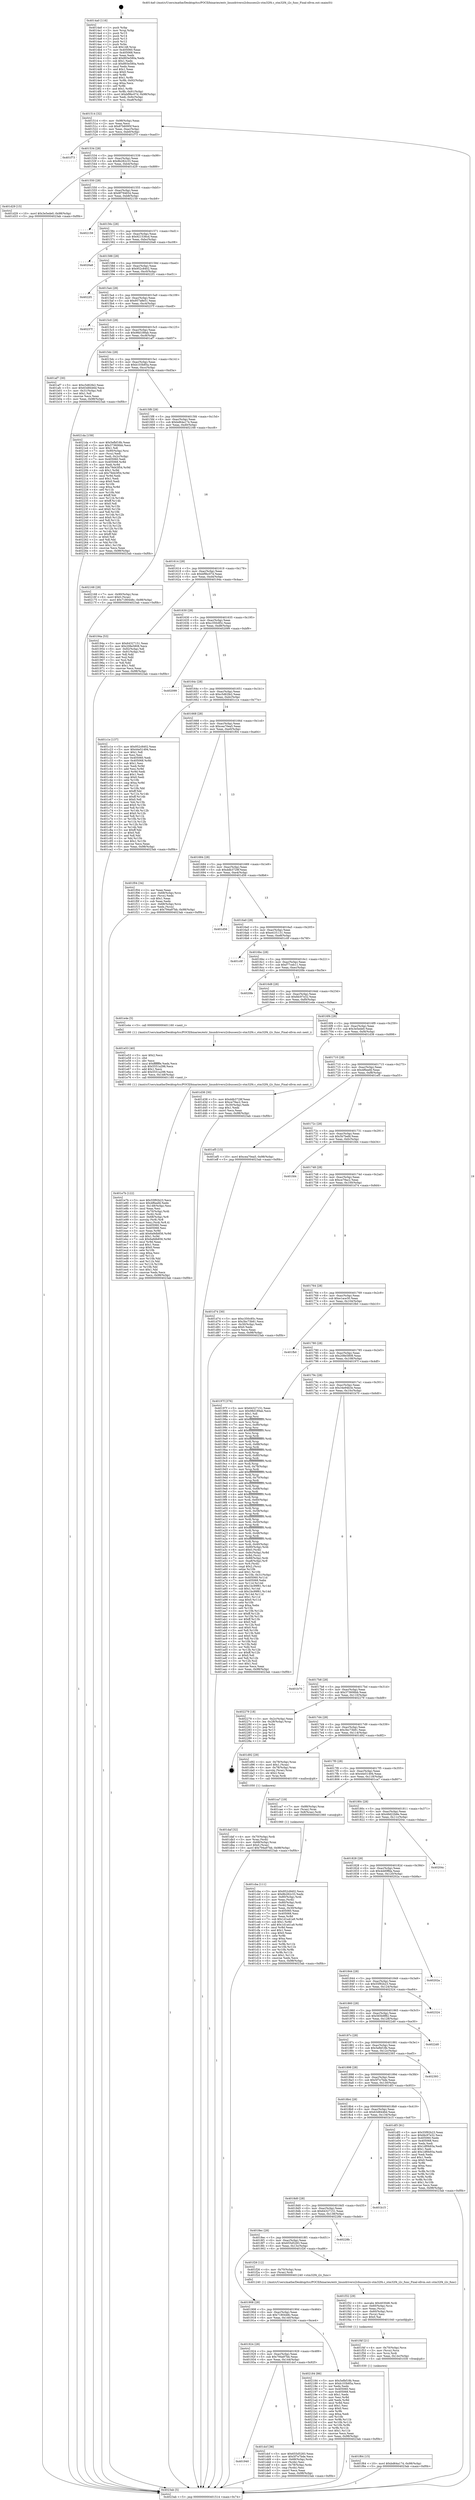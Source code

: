 digraph "0x4014a0" {
  label = "0x4014a0 (/mnt/c/Users/mathe/Desktop/tcc/POCII/binaries/extr_linuxdriversi2cbussesi2c-stm32f4.c_stm32f4_i2c_func_Final-ollvm.out::main(0))"
  labelloc = "t"
  node[shape=record]

  Entry [label="",width=0.3,height=0.3,shape=circle,fillcolor=black,style=filled]
  "0x401514" [label="{
     0x401514 [32]\l
     | [instrs]\l
     &nbsp;&nbsp;0x401514 \<+6\>: mov -0x98(%rbp),%eax\l
     &nbsp;&nbsp;0x40151a \<+2\>: mov %eax,%ecx\l
     &nbsp;&nbsp;0x40151c \<+6\>: sub $0x87b6095f,%ecx\l
     &nbsp;&nbsp;0x401522 \<+6\>: mov %eax,-0xac(%rbp)\l
     &nbsp;&nbsp;0x401528 \<+6\>: mov %ecx,-0xb0(%rbp)\l
     &nbsp;&nbsp;0x40152e \<+6\>: je 0000000000401f73 \<main+0xad3\>\l
  }"]
  "0x401f73" [label="{
     0x401f73\l
  }", style=dashed]
  "0x401534" [label="{
     0x401534 [28]\l
     | [instrs]\l
     &nbsp;&nbsp;0x401534 \<+5\>: jmp 0000000000401539 \<main+0x99\>\l
     &nbsp;&nbsp;0x401539 \<+6\>: mov -0xac(%rbp),%eax\l
     &nbsp;&nbsp;0x40153f \<+5\>: sub $0x8b282c33,%eax\l
     &nbsp;&nbsp;0x401544 \<+6\>: mov %eax,-0xb4(%rbp)\l
     &nbsp;&nbsp;0x40154a \<+6\>: je 0000000000401d29 \<main+0x889\>\l
  }"]
  Exit [label="",width=0.3,height=0.3,shape=circle,fillcolor=black,style=filled,peripheries=2]
  "0x401d29" [label="{
     0x401d29 [15]\l
     | [instrs]\l
     &nbsp;&nbsp;0x401d29 \<+10\>: movl $0x3e5ede0,-0x98(%rbp)\l
     &nbsp;&nbsp;0x401d33 \<+5\>: jmp 00000000004023ab \<main+0xf0b\>\l
  }"]
  "0x401550" [label="{
     0x401550 [28]\l
     | [instrs]\l
     &nbsp;&nbsp;0x401550 \<+5\>: jmp 0000000000401555 \<main+0xb5\>\l
     &nbsp;&nbsp;0x401555 \<+6\>: mov -0xac(%rbp),%eax\l
     &nbsp;&nbsp;0x40155b \<+5\>: sub $0x8f794654,%eax\l
     &nbsp;&nbsp;0x401560 \<+6\>: mov %eax,-0xb8(%rbp)\l
     &nbsp;&nbsp;0x401566 \<+6\>: je 0000000000402159 \<main+0xcb9\>\l
  }"]
  "0x401f64" [label="{
     0x401f64 [15]\l
     | [instrs]\l
     &nbsp;&nbsp;0x401f64 \<+10\>: movl $0xbd64a174,-0x98(%rbp)\l
     &nbsp;&nbsp;0x401f6e \<+5\>: jmp 00000000004023ab \<main+0xf0b\>\l
  }"]
  "0x402159" [label="{
     0x402159\l
  }", style=dashed]
  "0x40156c" [label="{
     0x40156c [28]\l
     | [instrs]\l
     &nbsp;&nbsp;0x40156c \<+5\>: jmp 0000000000401571 \<main+0xd1\>\l
     &nbsp;&nbsp;0x401571 \<+6\>: mov -0xac(%rbp),%eax\l
     &nbsp;&nbsp;0x401577 \<+5\>: sub $0x921536cd,%eax\l
     &nbsp;&nbsp;0x40157c \<+6\>: mov %eax,-0xbc(%rbp)\l
     &nbsp;&nbsp;0x401582 \<+6\>: je 00000000004020a8 \<main+0xc08\>\l
  }"]
  "0x401f4f" [label="{
     0x401f4f [21]\l
     | [instrs]\l
     &nbsp;&nbsp;0x401f4f \<+4\>: mov -0x70(%rbp),%rcx\l
     &nbsp;&nbsp;0x401f53 \<+3\>: mov (%rcx),%rcx\l
     &nbsp;&nbsp;0x401f56 \<+3\>: mov %rcx,%rdi\l
     &nbsp;&nbsp;0x401f59 \<+6\>: mov %eax,-0x14c(%rbp)\l
     &nbsp;&nbsp;0x401f5f \<+5\>: call 0000000000401030 \<free@plt\>\l
     | [calls]\l
     &nbsp;&nbsp;0x401030 \{1\} (unknown)\l
  }"]
  "0x4020a8" [label="{
     0x4020a8\l
  }", style=dashed]
  "0x401588" [label="{
     0x401588 [28]\l
     | [instrs]\l
     &nbsp;&nbsp;0x401588 \<+5\>: jmp 000000000040158d \<main+0xed\>\l
     &nbsp;&nbsp;0x40158d \<+6\>: mov -0xac(%rbp),%eax\l
     &nbsp;&nbsp;0x401593 \<+5\>: sub $0x952c8402,%eax\l
     &nbsp;&nbsp;0x401598 \<+6\>: mov %eax,-0xc0(%rbp)\l
     &nbsp;&nbsp;0x40159e \<+6\>: je 00000000004022f1 \<main+0xe51\>\l
  }"]
  "0x401f32" [label="{
     0x401f32 [29]\l
     | [instrs]\l
     &nbsp;&nbsp;0x401f32 \<+10\>: movabs $0x4030d6,%rdi\l
     &nbsp;&nbsp;0x401f3c \<+4\>: mov -0x60(%rbp),%rcx\l
     &nbsp;&nbsp;0x401f40 \<+2\>: mov %eax,(%rcx)\l
     &nbsp;&nbsp;0x401f42 \<+4\>: mov -0x60(%rbp),%rcx\l
     &nbsp;&nbsp;0x401f46 \<+2\>: mov (%rcx),%esi\l
     &nbsp;&nbsp;0x401f48 \<+2\>: mov $0x0,%al\l
     &nbsp;&nbsp;0x401f4a \<+5\>: call 0000000000401040 \<printf@plt\>\l
     | [calls]\l
     &nbsp;&nbsp;0x401040 \{1\} (unknown)\l
  }"]
  "0x4022f1" [label="{
     0x4022f1\l
  }", style=dashed]
  "0x4015a4" [label="{
     0x4015a4 [28]\l
     | [instrs]\l
     &nbsp;&nbsp;0x4015a4 \<+5\>: jmp 00000000004015a9 \<main+0x109\>\l
     &nbsp;&nbsp;0x4015a9 \<+6\>: mov -0xac(%rbp),%eax\l
     &nbsp;&nbsp;0x4015af \<+5\>: sub $0x957a8e51,%eax\l
     &nbsp;&nbsp;0x4015b4 \<+6\>: mov %eax,-0xc4(%rbp)\l
     &nbsp;&nbsp;0x4015ba \<+6\>: je 000000000040237f \<main+0xedf\>\l
  }"]
  "0x401e7b" [label="{
     0x401e7b [122]\l
     | [instrs]\l
     &nbsp;&nbsp;0x401e7b \<+5\>: mov $0x55f92b23,%ecx\l
     &nbsp;&nbsp;0x401e80 \<+5\>: mov $0x4f6eefd,%edx\l
     &nbsp;&nbsp;0x401e85 \<+6\>: mov -0x148(%rbp),%esi\l
     &nbsp;&nbsp;0x401e8b \<+3\>: imul %eax,%esi\l
     &nbsp;&nbsp;0x401e8e \<+4\>: mov -0x70(%rbp),%rdi\l
     &nbsp;&nbsp;0x401e92 \<+3\>: mov (%rdi),%rdi\l
     &nbsp;&nbsp;0x401e95 \<+4\>: mov -0x68(%rbp),%r8\l
     &nbsp;&nbsp;0x401e99 \<+3\>: movslq (%r8),%r8\l
     &nbsp;&nbsp;0x401e9c \<+4\>: mov %esi,(%rdi,%r8,4)\l
     &nbsp;&nbsp;0x401ea0 \<+7\>: mov 0x405060,%eax\l
     &nbsp;&nbsp;0x401ea7 \<+7\>: mov 0x405068,%esi\l
     &nbsp;&nbsp;0x401eae \<+3\>: mov %eax,%r9d\l
     &nbsp;&nbsp;0x401eb1 \<+7\>: add $0x6a9db856,%r9d\l
     &nbsp;&nbsp;0x401eb8 \<+4\>: sub $0x1,%r9d\l
     &nbsp;&nbsp;0x401ebc \<+7\>: sub $0x6a9db856,%r9d\l
     &nbsp;&nbsp;0x401ec3 \<+4\>: imul %r9d,%eax\l
     &nbsp;&nbsp;0x401ec7 \<+3\>: and $0x1,%eax\l
     &nbsp;&nbsp;0x401eca \<+3\>: cmp $0x0,%eax\l
     &nbsp;&nbsp;0x401ecd \<+4\>: sete %r10b\l
     &nbsp;&nbsp;0x401ed1 \<+3\>: cmp $0xa,%esi\l
     &nbsp;&nbsp;0x401ed4 \<+4\>: setl %r11b\l
     &nbsp;&nbsp;0x401ed8 \<+3\>: mov %r10b,%bl\l
     &nbsp;&nbsp;0x401edb \<+3\>: and %r11b,%bl\l
     &nbsp;&nbsp;0x401ede \<+3\>: xor %r11b,%r10b\l
     &nbsp;&nbsp;0x401ee1 \<+3\>: or %r10b,%bl\l
     &nbsp;&nbsp;0x401ee4 \<+3\>: test $0x1,%bl\l
     &nbsp;&nbsp;0x401ee7 \<+3\>: cmovne %edx,%ecx\l
     &nbsp;&nbsp;0x401eea \<+6\>: mov %ecx,-0x98(%rbp)\l
     &nbsp;&nbsp;0x401ef0 \<+5\>: jmp 00000000004023ab \<main+0xf0b\>\l
  }"]
  "0x40237f" [label="{
     0x40237f\l
  }", style=dashed]
  "0x4015c0" [label="{
     0x4015c0 [28]\l
     | [instrs]\l
     &nbsp;&nbsp;0x4015c0 \<+5\>: jmp 00000000004015c5 \<main+0x125\>\l
     &nbsp;&nbsp;0x4015c5 \<+6\>: mov -0xac(%rbp),%eax\l
     &nbsp;&nbsp;0x4015cb \<+5\>: sub $0x98d189ab,%eax\l
     &nbsp;&nbsp;0x4015d0 \<+6\>: mov %eax,-0xc8(%rbp)\l
     &nbsp;&nbsp;0x4015d6 \<+6\>: je 0000000000401af7 \<main+0x657\>\l
  }"]
  "0x401e53" [label="{
     0x401e53 [40]\l
     | [instrs]\l
     &nbsp;&nbsp;0x401e53 \<+5\>: mov $0x2,%ecx\l
     &nbsp;&nbsp;0x401e58 \<+1\>: cltd\l
     &nbsp;&nbsp;0x401e59 \<+2\>: idiv %ecx\l
     &nbsp;&nbsp;0x401e5b \<+6\>: imul $0xfffffffe,%edx,%ecx\l
     &nbsp;&nbsp;0x401e61 \<+6\>: sub $0x5551a298,%ecx\l
     &nbsp;&nbsp;0x401e67 \<+3\>: add $0x1,%ecx\l
     &nbsp;&nbsp;0x401e6a \<+6\>: add $0x5551a298,%ecx\l
     &nbsp;&nbsp;0x401e70 \<+6\>: mov %ecx,-0x148(%rbp)\l
     &nbsp;&nbsp;0x401e76 \<+5\>: call 0000000000401160 \<next_i\>\l
     | [calls]\l
     &nbsp;&nbsp;0x401160 \{1\} (/mnt/c/Users/mathe/Desktop/tcc/POCII/binaries/extr_linuxdriversi2cbussesi2c-stm32f4.c_stm32f4_i2c_func_Final-ollvm.out::next_i)\l
  }"]
  "0x401af7" [label="{
     0x401af7 [30]\l
     | [instrs]\l
     &nbsp;&nbsp;0x401af7 \<+5\>: mov $0xc5d62fe2,%eax\l
     &nbsp;&nbsp;0x401afc \<+5\>: mov $0x63d8446d,%ecx\l
     &nbsp;&nbsp;0x401b01 \<+3\>: mov -0x31(%rbp),%dl\l
     &nbsp;&nbsp;0x401b04 \<+3\>: test $0x1,%dl\l
     &nbsp;&nbsp;0x401b07 \<+3\>: cmovne %ecx,%eax\l
     &nbsp;&nbsp;0x401b0a \<+6\>: mov %eax,-0x98(%rbp)\l
     &nbsp;&nbsp;0x401b10 \<+5\>: jmp 00000000004023ab \<main+0xf0b\>\l
  }"]
  "0x4015dc" [label="{
     0x4015dc [28]\l
     | [instrs]\l
     &nbsp;&nbsp;0x4015dc \<+5\>: jmp 00000000004015e1 \<main+0x141\>\l
     &nbsp;&nbsp;0x4015e1 \<+6\>: mov -0xac(%rbp),%eax\l
     &nbsp;&nbsp;0x4015e7 \<+5\>: sub $0xb103b85a,%eax\l
     &nbsp;&nbsp;0x4015ec \<+6\>: mov %eax,-0xcc(%rbp)\l
     &nbsp;&nbsp;0x4015f2 \<+6\>: je 00000000004021da \<main+0xd3a\>\l
  }"]
  "0x401940" [label="{
     0x401940\l
  }", style=dashed]
  "0x4021da" [label="{
     0x4021da [159]\l
     | [instrs]\l
     &nbsp;&nbsp;0x4021da \<+5\>: mov $0x5efbf18b,%eax\l
     &nbsp;&nbsp;0x4021df \<+5\>: mov $0x373606bb,%ecx\l
     &nbsp;&nbsp;0x4021e4 \<+2\>: mov $0x1,%dl\l
     &nbsp;&nbsp;0x4021e6 \<+7\>: mov -0x90(%rbp),%rsi\l
     &nbsp;&nbsp;0x4021ed \<+2\>: mov (%rsi),%edi\l
     &nbsp;&nbsp;0x4021ef \<+3\>: mov %edi,-0x2c(%rbp)\l
     &nbsp;&nbsp;0x4021f2 \<+7\>: mov 0x405060,%edi\l
     &nbsp;&nbsp;0x4021f9 \<+8\>: mov 0x405068,%r8d\l
     &nbsp;&nbsp;0x402201 \<+3\>: mov %edi,%r9d\l
     &nbsp;&nbsp;0x402204 \<+7\>: add $0x79d43f54,%r9d\l
     &nbsp;&nbsp;0x40220b \<+4\>: sub $0x1,%r9d\l
     &nbsp;&nbsp;0x40220f \<+7\>: sub $0x79d43f54,%r9d\l
     &nbsp;&nbsp;0x402216 \<+4\>: imul %r9d,%edi\l
     &nbsp;&nbsp;0x40221a \<+3\>: and $0x1,%edi\l
     &nbsp;&nbsp;0x40221d \<+3\>: cmp $0x0,%edi\l
     &nbsp;&nbsp;0x402220 \<+4\>: sete %r10b\l
     &nbsp;&nbsp;0x402224 \<+4\>: cmp $0xa,%r8d\l
     &nbsp;&nbsp;0x402228 \<+4\>: setl %r11b\l
     &nbsp;&nbsp;0x40222c \<+3\>: mov %r10b,%bl\l
     &nbsp;&nbsp;0x40222f \<+3\>: xor $0xff,%bl\l
     &nbsp;&nbsp;0x402232 \<+3\>: mov %r11b,%r14b\l
     &nbsp;&nbsp;0x402235 \<+4\>: xor $0xff,%r14b\l
     &nbsp;&nbsp;0x402239 \<+3\>: xor $0x0,%dl\l
     &nbsp;&nbsp;0x40223c \<+3\>: mov %bl,%r15b\l
     &nbsp;&nbsp;0x40223f \<+4\>: and $0x0,%r15b\l
     &nbsp;&nbsp;0x402243 \<+3\>: and %dl,%r10b\l
     &nbsp;&nbsp;0x402246 \<+3\>: mov %r14b,%r12b\l
     &nbsp;&nbsp;0x402249 \<+4\>: and $0x0,%r12b\l
     &nbsp;&nbsp;0x40224d \<+3\>: and %dl,%r11b\l
     &nbsp;&nbsp;0x402250 \<+3\>: or %r10b,%r15b\l
     &nbsp;&nbsp;0x402253 \<+3\>: or %r11b,%r12b\l
     &nbsp;&nbsp;0x402256 \<+3\>: xor %r12b,%r15b\l
     &nbsp;&nbsp;0x402259 \<+3\>: or %r14b,%bl\l
     &nbsp;&nbsp;0x40225c \<+3\>: xor $0xff,%bl\l
     &nbsp;&nbsp;0x40225f \<+3\>: or $0x0,%dl\l
     &nbsp;&nbsp;0x402262 \<+2\>: and %dl,%bl\l
     &nbsp;&nbsp;0x402264 \<+3\>: or %bl,%r15b\l
     &nbsp;&nbsp;0x402267 \<+4\>: test $0x1,%r15b\l
     &nbsp;&nbsp;0x40226b \<+3\>: cmovne %ecx,%eax\l
     &nbsp;&nbsp;0x40226e \<+6\>: mov %eax,-0x98(%rbp)\l
     &nbsp;&nbsp;0x402274 \<+5\>: jmp 00000000004023ab \<main+0xf0b\>\l
  }"]
  "0x4015f8" [label="{
     0x4015f8 [28]\l
     | [instrs]\l
     &nbsp;&nbsp;0x4015f8 \<+5\>: jmp 00000000004015fd \<main+0x15d\>\l
     &nbsp;&nbsp;0x4015fd \<+6\>: mov -0xac(%rbp),%eax\l
     &nbsp;&nbsp;0x401603 \<+5\>: sub $0xbd64a174,%eax\l
     &nbsp;&nbsp;0x401608 \<+6\>: mov %eax,-0xd0(%rbp)\l
     &nbsp;&nbsp;0x40160e \<+6\>: je 0000000000402168 \<main+0xcc8\>\l
  }"]
  "0x401dcf" [label="{
     0x401dcf [36]\l
     | [instrs]\l
     &nbsp;&nbsp;0x401dcf \<+5\>: mov $0x655d5283,%eax\l
     &nbsp;&nbsp;0x401dd4 \<+5\>: mov $0x5f7e7bde,%ecx\l
     &nbsp;&nbsp;0x401dd9 \<+4\>: mov -0x68(%rbp),%rdx\l
     &nbsp;&nbsp;0x401ddd \<+2\>: mov (%rdx),%esi\l
     &nbsp;&nbsp;0x401ddf \<+4\>: mov -0x78(%rbp),%rdx\l
     &nbsp;&nbsp;0x401de3 \<+2\>: cmp (%rdx),%esi\l
     &nbsp;&nbsp;0x401de5 \<+3\>: cmovl %ecx,%eax\l
     &nbsp;&nbsp;0x401de8 \<+6\>: mov %eax,-0x98(%rbp)\l
     &nbsp;&nbsp;0x401dee \<+5\>: jmp 00000000004023ab \<main+0xf0b\>\l
  }"]
  "0x402168" [label="{
     0x402168 [28]\l
     | [instrs]\l
     &nbsp;&nbsp;0x402168 \<+7\>: mov -0x90(%rbp),%rax\l
     &nbsp;&nbsp;0x40216f \<+6\>: movl $0x0,(%rax)\l
     &nbsp;&nbsp;0x402175 \<+10\>: movl $0x7180448c,-0x98(%rbp)\l
     &nbsp;&nbsp;0x40217f \<+5\>: jmp 00000000004023ab \<main+0xf0b\>\l
  }"]
  "0x401614" [label="{
     0x401614 [28]\l
     | [instrs]\l
     &nbsp;&nbsp;0x401614 \<+5\>: jmp 0000000000401619 \<main+0x179\>\l
     &nbsp;&nbsp;0x401619 \<+6\>: mov -0xac(%rbp),%eax\l
     &nbsp;&nbsp;0x40161f \<+5\>: sub $0xbf9bc07d,%eax\l
     &nbsp;&nbsp;0x401624 \<+6\>: mov %eax,-0xd4(%rbp)\l
     &nbsp;&nbsp;0x40162a \<+6\>: je 000000000040194a \<main+0x4aa\>\l
  }"]
  "0x401924" [label="{
     0x401924 [28]\l
     | [instrs]\l
     &nbsp;&nbsp;0x401924 \<+5\>: jmp 0000000000401929 \<main+0x489\>\l
     &nbsp;&nbsp;0x401929 \<+6\>: mov -0xac(%rbp),%eax\l
     &nbsp;&nbsp;0x40192f \<+5\>: sub $0x794a97bb,%eax\l
     &nbsp;&nbsp;0x401934 \<+6\>: mov %eax,-0x144(%rbp)\l
     &nbsp;&nbsp;0x40193a \<+6\>: je 0000000000401dcf \<main+0x92f\>\l
  }"]
  "0x40194a" [label="{
     0x40194a [53]\l
     | [instrs]\l
     &nbsp;&nbsp;0x40194a \<+5\>: mov $0x64327151,%eax\l
     &nbsp;&nbsp;0x40194f \<+5\>: mov $0x208e5808,%ecx\l
     &nbsp;&nbsp;0x401954 \<+6\>: mov -0x92(%rbp),%dl\l
     &nbsp;&nbsp;0x40195a \<+7\>: mov -0x91(%rbp),%sil\l
     &nbsp;&nbsp;0x401961 \<+3\>: mov %dl,%dil\l
     &nbsp;&nbsp;0x401964 \<+3\>: and %sil,%dil\l
     &nbsp;&nbsp;0x401967 \<+3\>: xor %sil,%dl\l
     &nbsp;&nbsp;0x40196a \<+3\>: or %dl,%dil\l
     &nbsp;&nbsp;0x40196d \<+4\>: test $0x1,%dil\l
     &nbsp;&nbsp;0x401971 \<+3\>: cmovne %ecx,%eax\l
     &nbsp;&nbsp;0x401974 \<+6\>: mov %eax,-0x98(%rbp)\l
     &nbsp;&nbsp;0x40197a \<+5\>: jmp 00000000004023ab \<main+0xf0b\>\l
  }"]
  "0x401630" [label="{
     0x401630 [28]\l
     | [instrs]\l
     &nbsp;&nbsp;0x401630 \<+5\>: jmp 0000000000401635 \<main+0x195\>\l
     &nbsp;&nbsp;0x401635 \<+6\>: mov -0xac(%rbp),%eax\l
     &nbsp;&nbsp;0x40163b \<+5\>: sub $0xc350c85c,%eax\l
     &nbsp;&nbsp;0x401640 \<+6\>: mov %eax,-0xd8(%rbp)\l
     &nbsp;&nbsp;0x401646 \<+6\>: je 0000000000402099 \<main+0xbf9\>\l
  }"]
  "0x4023ab" [label="{
     0x4023ab [5]\l
     | [instrs]\l
     &nbsp;&nbsp;0x4023ab \<+5\>: jmp 0000000000401514 \<main+0x74\>\l
  }"]
  "0x4014a0" [label="{
     0x4014a0 [116]\l
     | [instrs]\l
     &nbsp;&nbsp;0x4014a0 \<+1\>: push %rbp\l
     &nbsp;&nbsp;0x4014a1 \<+3\>: mov %rsp,%rbp\l
     &nbsp;&nbsp;0x4014a4 \<+2\>: push %r15\l
     &nbsp;&nbsp;0x4014a6 \<+2\>: push %r14\l
     &nbsp;&nbsp;0x4014a8 \<+2\>: push %r13\l
     &nbsp;&nbsp;0x4014aa \<+2\>: push %r12\l
     &nbsp;&nbsp;0x4014ac \<+1\>: push %rbx\l
     &nbsp;&nbsp;0x4014ad \<+7\>: sub $0x148,%rsp\l
     &nbsp;&nbsp;0x4014b4 \<+7\>: mov 0x405060,%eax\l
     &nbsp;&nbsp;0x4014bb \<+7\>: mov 0x405068,%ecx\l
     &nbsp;&nbsp;0x4014c2 \<+2\>: mov %eax,%edx\l
     &nbsp;&nbsp;0x4014c4 \<+6\>: add $0x893e580a,%edx\l
     &nbsp;&nbsp;0x4014ca \<+3\>: sub $0x1,%edx\l
     &nbsp;&nbsp;0x4014cd \<+6\>: sub $0x893e580a,%edx\l
     &nbsp;&nbsp;0x4014d3 \<+3\>: imul %edx,%eax\l
     &nbsp;&nbsp;0x4014d6 \<+3\>: and $0x1,%eax\l
     &nbsp;&nbsp;0x4014d9 \<+3\>: cmp $0x0,%eax\l
     &nbsp;&nbsp;0x4014dc \<+4\>: sete %r8b\l
     &nbsp;&nbsp;0x4014e0 \<+4\>: and $0x1,%r8b\l
     &nbsp;&nbsp;0x4014e4 \<+7\>: mov %r8b,-0x92(%rbp)\l
     &nbsp;&nbsp;0x4014eb \<+3\>: cmp $0xa,%ecx\l
     &nbsp;&nbsp;0x4014ee \<+4\>: setl %r8b\l
     &nbsp;&nbsp;0x4014f2 \<+4\>: and $0x1,%r8b\l
     &nbsp;&nbsp;0x4014f6 \<+7\>: mov %r8b,-0x91(%rbp)\l
     &nbsp;&nbsp;0x4014fd \<+10\>: movl $0xbf9bc07d,-0x98(%rbp)\l
     &nbsp;&nbsp;0x401507 \<+6\>: mov %edi,-0x9c(%rbp)\l
     &nbsp;&nbsp;0x40150d \<+7\>: mov %rsi,-0xa8(%rbp)\l
  }"]
  "0x402184" [label="{
     0x402184 [86]\l
     | [instrs]\l
     &nbsp;&nbsp;0x402184 \<+5\>: mov $0x5efbf18b,%eax\l
     &nbsp;&nbsp;0x402189 \<+5\>: mov $0xb103b85a,%ecx\l
     &nbsp;&nbsp;0x40218e \<+2\>: xor %edx,%edx\l
     &nbsp;&nbsp;0x402190 \<+7\>: mov 0x405060,%esi\l
     &nbsp;&nbsp;0x402197 \<+7\>: mov 0x405068,%edi\l
     &nbsp;&nbsp;0x40219e \<+3\>: sub $0x1,%edx\l
     &nbsp;&nbsp;0x4021a1 \<+3\>: mov %esi,%r8d\l
     &nbsp;&nbsp;0x4021a4 \<+3\>: add %edx,%r8d\l
     &nbsp;&nbsp;0x4021a7 \<+4\>: imul %r8d,%esi\l
     &nbsp;&nbsp;0x4021ab \<+3\>: and $0x1,%esi\l
     &nbsp;&nbsp;0x4021ae \<+3\>: cmp $0x0,%esi\l
     &nbsp;&nbsp;0x4021b1 \<+4\>: sete %r9b\l
     &nbsp;&nbsp;0x4021b5 \<+3\>: cmp $0xa,%edi\l
     &nbsp;&nbsp;0x4021b8 \<+4\>: setl %r10b\l
     &nbsp;&nbsp;0x4021bc \<+3\>: mov %r9b,%r11b\l
     &nbsp;&nbsp;0x4021bf \<+3\>: and %r10b,%r11b\l
     &nbsp;&nbsp;0x4021c2 \<+3\>: xor %r10b,%r9b\l
     &nbsp;&nbsp;0x4021c5 \<+3\>: or %r9b,%r11b\l
     &nbsp;&nbsp;0x4021c8 \<+4\>: test $0x1,%r11b\l
     &nbsp;&nbsp;0x4021cc \<+3\>: cmovne %ecx,%eax\l
     &nbsp;&nbsp;0x4021cf \<+6\>: mov %eax,-0x98(%rbp)\l
     &nbsp;&nbsp;0x4021d5 \<+5\>: jmp 00000000004023ab \<main+0xf0b\>\l
  }"]
  "0x402099" [label="{
     0x402099\l
  }", style=dashed]
  "0x40164c" [label="{
     0x40164c [28]\l
     | [instrs]\l
     &nbsp;&nbsp;0x40164c \<+5\>: jmp 0000000000401651 \<main+0x1b1\>\l
     &nbsp;&nbsp;0x401651 \<+6\>: mov -0xac(%rbp),%eax\l
     &nbsp;&nbsp;0x401657 \<+5\>: sub $0xc5d62fe2,%eax\l
     &nbsp;&nbsp;0x40165c \<+6\>: mov %eax,-0xdc(%rbp)\l
     &nbsp;&nbsp;0x401662 \<+6\>: je 0000000000401c1e \<main+0x77e\>\l
  }"]
  "0x401908" [label="{
     0x401908 [28]\l
     | [instrs]\l
     &nbsp;&nbsp;0x401908 \<+5\>: jmp 000000000040190d \<main+0x46d\>\l
     &nbsp;&nbsp;0x40190d \<+6\>: mov -0xac(%rbp),%eax\l
     &nbsp;&nbsp;0x401913 \<+5\>: sub $0x7180448c,%eax\l
     &nbsp;&nbsp;0x401918 \<+6\>: mov %eax,-0x140(%rbp)\l
     &nbsp;&nbsp;0x40191e \<+6\>: je 0000000000402184 \<main+0xce4\>\l
  }"]
  "0x401c1e" [label="{
     0x401c1e [137]\l
     | [instrs]\l
     &nbsp;&nbsp;0x401c1e \<+5\>: mov $0x952c8402,%eax\l
     &nbsp;&nbsp;0x401c23 \<+5\>: mov $0x44e51494,%ecx\l
     &nbsp;&nbsp;0x401c28 \<+2\>: mov $0x1,%dl\l
     &nbsp;&nbsp;0x401c2a \<+2\>: xor %esi,%esi\l
     &nbsp;&nbsp;0x401c2c \<+7\>: mov 0x405060,%edi\l
     &nbsp;&nbsp;0x401c33 \<+8\>: mov 0x405068,%r8d\l
     &nbsp;&nbsp;0x401c3b \<+3\>: sub $0x1,%esi\l
     &nbsp;&nbsp;0x401c3e \<+3\>: mov %edi,%r9d\l
     &nbsp;&nbsp;0x401c41 \<+3\>: add %esi,%r9d\l
     &nbsp;&nbsp;0x401c44 \<+4\>: imul %r9d,%edi\l
     &nbsp;&nbsp;0x401c48 \<+3\>: and $0x1,%edi\l
     &nbsp;&nbsp;0x401c4b \<+3\>: cmp $0x0,%edi\l
     &nbsp;&nbsp;0x401c4e \<+4\>: sete %r10b\l
     &nbsp;&nbsp;0x401c52 \<+4\>: cmp $0xa,%r8d\l
     &nbsp;&nbsp;0x401c56 \<+4\>: setl %r11b\l
     &nbsp;&nbsp;0x401c5a \<+3\>: mov %r10b,%bl\l
     &nbsp;&nbsp;0x401c5d \<+3\>: xor $0xff,%bl\l
     &nbsp;&nbsp;0x401c60 \<+3\>: mov %r11b,%r14b\l
     &nbsp;&nbsp;0x401c63 \<+4\>: xor $0xff,%r14b\l
     &nbsp;&nbsp;0x401c67 \<+3\>: xor $0x0,%dl\l
     &nbsp;&nbsp;0x401c6a \<+3\>: mov %bl,%r15b\l
     &nbsp;&nbsp;0x401c6d \<+4\>: and $0x0,%r15b\l
     &nbsp;&nbsp;0x401c71 \<+3\>: and %dl,%r10b\l
     &nbsp;&nbsp;0x401c74 \<+3\>: mov %r14b,%r12b\l
     &nbsp;&nbsp;0x401c77 \<+4\>: and $0x0,%r12b\l
     &nbsp;&nbsp;0x401c7b \<+3\>: and %dl,%r11b\l
     &nbsp;&nbsp;0x401c7e \<+3\>: or %r10b,%r15b\l
     &nbsp;&nbsp;0x401c81 \<+3\>: or %r11b,%r12b\l
     &nbsp;&nbsp;0x401c84 \<+3\>: xor %r12b,%r15b\l
     &nbsp;&nbsp;0x401c87 \<+3\>: or %r14b,%bl\l
     &nbsp;&nbsp;0x401c8a \<+3\>: xor $0xff,%bl\l
     &nbsp;&nbsp;0x401c8d \<+3\>: or $0x0,%dl\l
     &nbsp;&nbsp;0x401c90 \<+2\>: and %dl,%bl\l
     &nbsp;&nbsp;0x401c92 \<+3\>: or %bl,%r15b\l
     &nbsp;&nbsp;0x401c95 \<+4\>: test $0x1,%r15b\l
     &nbsp;&nbsp;0x401c99 \<+3\>: cmovne %ecx,%eax\l
     &nbsp;&nbsp;0x401c9c \<+6\>: mov %eax,-0x98(%rbp)\l
     &nbsp;&nbsp;0x401ca2 \<+5\>: jmp 00000000004023ab \<main+0xf0b\>\l
  }"]
  "0x401668" [label="{
     0x401668 [28]\l
     | [instrs]\l
     &nbsp;&nbsp;0x401668 \<+5\>: jmp 000000000040166d \<main+0x1cd\>\l
     &nbsp;&nbsp;0x40166d \<+6\>: mov -0xac(%rbp),%eax\l
     &nbsp;&nbsp;0x401673 \<+5\>: sub $0xcea70ea5,%eax\l
     &nbsp;&nbsp;0x401678 \<+6\>: mov %eax,-0xe0(%rbp)\l
     &nbsp;&nbsp;0x40167e \<+6\>: je 0000000000401f04 \<main+0xa64\>\l
  }"]
  "0x401f26" [label="{
     0x401f26 [12]\l
     | [instrs]\l
     &nbsp;&nbsp;0x401f26 \<+4\>: mov -0x70(%rbp),%rax\l
     &nbsp;&nbsp;0x401f2a \<+3\>: mov (%rax),%rdi\l
     &nbsp;&nbsp;0x401f2d \<+5\>: call 0000000000401240 \<stm32f4_i2c_func\>\l
     | [calls]\l
     &nbsp;&nbsp;0x401240 \{1\} (/mnt/c/Users/mathe/Desktop/tcc/POCII/binaries/extr_linuxdriversi2cbussesi2c-stm32f4.c_stm32f4_i2c_func_Final-ollvm.out::stm32f4_i2c_func)\l
  }"]
  "0x401f04" [label="{
     0x401f04 [34]\l
     | [instrs]\l
     &nbsp;&nbsp;0x401f04 \<+2\>: xor %eax,%eax\l
     &nbsp;&nbsp;0x401f06 \<+4\>: mov -0x68(%rbp),%rcx\l
     &nbsp;&nbsp;0x401f0a \<+2\>: mov (%rcx),%edx\l
     &nbsp;&nbsp;0x401f0c \<+3\>: sub $0x1,%eax\l
     &nbsp;&nbsp;0x401f0f \<+2\>: sub %eax,%edx\l
     &nbsp;&nbsp;0x401f11 \<+4\>: mov -0x68(%rbp),%rcx\l
     &nbsp;&nbsp;0x401f15 \<+2\>: mov %edx,(%rcx)\l
     &nbsp;&nbsp;0x401f17 \<+10\>: movl $0x794a97bb,-0x98(%rbp)\l
     &nbsp;&nbsp;0x401f21 \<+5\>: jmp 00000000004023ab \<main+0xf0b\>\l
  }"]
  "0x401684" [label="{
     0x401684 [28]\l
     | [instrs]\l
     &nbsp;&nbsp;0x401684 \<+5\>: jmp 0000000000401689 \<main+0x1e9\>\l
     &nbsp;&nbsp;0x401689 \<+6\>: mov -0xac(%rbp),%eax\l
     &nbsp;&nbsp;0x40168f \<+5\>: sub $0xddb3729f,%eax\l
     &nbsp;&nbsp;0x401694 \<+6\>: mov %eax,-0xe4(%rbp)\l
     &nbsp;&nbsp;0x40169a \<+6\>: je 0000000000401d56 \<main+0x8b6\>\l
  }"]
  "0x4018ec" [label="{
     0x4018ec [28]\l
     | [instrs]\l
     &nbsp;&nbsp;0x4018ec \<+5\>: jmp 00000000004018f1 \<main+0x451\>\l
     &nbsp;&nbsp;0x4018f1 \<+6\>: mov -0xac(%rbp),%eax\l
     &nbsp;&nbsp;0x4018f7 \<+5\>: sub $0x655d5283,%eax\l
     &nbsp;&nbsp;0x4018fc \<+6\>: mov %eax,-0x13c(%rbp)\l
     &nbsp;&nbsp;0x401902 \<+6\>: je 0000000000401f26 \<main+0xa86\>\l
  }"]
  "0x401d56" [label="{
     0x401d56\l
  }", style=dashed]
  "0x4016a0" [label="{
     0x4016a0 [28]\l
     | [instrs]\l
     &nbsp;&nbsp;0x4016a0 \<+5\>: jmp 00000000004016a5 \<main+0x205\>\l
     &nbsp;&nbsp;0x4016a5 \<+6\>: mov -0xac(%rbp),%eax\l
     &nbsp;&nbsp;0x4016ab \<+5\>: sub $0xe41f1131,%eax\l
     &nbsp;&nbsp;0x4016b0 \<+6\>: mov %eax,-0xe8(%rbp)\l
     &nbsp;&nbsp;0x4016b6 \<+6\>: je 0000000000401c0f \<main+0x76f\>\l
  }"]
  "0x40228b" [label="{
     0x40228b\l
  }", style=dashed]
  "0x401c0f" [label="{
     0x401c0f\l
  }", style=dashed]
  "0x4016bc" [label="{
     0x4016bc [28]\l
     | [instrs]\l
     &nbsp;&nbsp;0x4016bc \<+5\>: jmp 00000000004016c1 \<main+0x221\>\l
     &nbsp;&nbsp;0x4016c1 \<+6\>: mov -0xac(%rbp),%eax\l
     &nbsp;&nbsp;0x4016c7 \<+5\>: sub $0xf77ceb11,%eax\l
     &nbsp;&nbsp;0x4016cc \<+6\>: mov %eax,-0xec(%rbp)\l
     &nbsp;&nbsp;0x4016d2 \<+6\>: je 00000000004020fe \<main+0xc5e\>\l
  }"]
  "0x4018d0" [label="{
     0x4018d0 [28]\l
     | [instrs]\l
     &nbsp;&nbsp;0x4018d0 \<+5\>: jmp 00000000004018d5 \<main+0x435\>\l
     &nbsp;&nbsp;0x4018d5 \<+6\>: mov -0xac(%rbp),%eax\l
     &nbsp;&nbsp;0x4018db \<+5\>: sub $0x64327151,%eax\l
     &nbsp;&nbsp;0x4018e0 \<+6\>: mov %eax,-0x138(%rbp)\l
     &nbsp;&nbsp;0x4018e6 \<+6\>: je 000000000040228b \<main+0xdeb\>\l
  }"]
  "0x4020fe" [label="{
     0x4020fe\l
  }", style=dashed]
  "0x4016d8" [label="{
     0x4016d8 [28]\l
     | [instrs]\l
     &nbsp;&nbsp;0x4016d8 \<+5\>: jmp 00000000004016dd \<main+0x23d\>\l
     &nbsp;&nbsp;0x4016dd \<+6\>: mov -0xac(%rbp),%eax\l
     &nbsp;&nbsp;0x4016e3 \<+5\>: sub $0xfdc97e32,%eax\l
     &nbsp;&nbsp;0x4016e8 \<+6\>: mov %eax,-0xf0(%rbp)\l
     &nbsp;&nbsp;0x4016ee \<+6\>: je 0000000000401e4e \<main+0x9ae\>\l
  }"]
  "0x401b15" [label="{
     0x401b15\l
  }", style=dashed]
  "0x401e4e" [label="{
     0x401e4e [5]\l
     | [instrs]\l
     &nbsp;&nbsp;0x401e4e \<+5\>: call 0000000000401160 \<next_i\>\l
     | [calls]\l
     &nbsp;&nbsp;0x401160 \{1\} (/mnt/c/Users/mathe/Desktop/tcc/POCII/binaries/extr_linuxdriversi2cbussesi2c-stm32f4.c_stm32f4_i2c_func_Final-ollvm.out::next_i)\l
  }"]
  "0x4016f4" [label="{
     0x4016f4 [28]\l
     | [instrs]\l
     &nbsp;&nbsp;0x4016f4 \<+5\>: jmp 00000000004016f9 \<main+0x259\>\l
     &nbsp;&nbsp;0x4016f9 \<+6\>: mov -0xac(%rbp),%eax\l
     &nbsp;&nbsp;0x4016ff \<+5\>: sub $0x3e5ede0,%eax\l
     &nbsp;&nbsp;0x401704 \<+6\>: mov %eax,-0xf4(%rbp)\l
     &nbsp;&nbsp;0x40170a \<+6\>: je 0000000000401d38 \<main+0x898\>\l
  }"]
  "0x4018b4" [label="{
     0x4018b4 [28]\l
     | [instrs]\l
     &nbsp;&nbsp;0x4018b4 \<+5\>: jmp 00000000004018b9 \<main+0x419\>\l
     &nbsp;&nbsp;0x4018b9 \<+6\>: mov -0xac(%rbp),%eax\l
     &nbsp;&nbsp;0x4018bf \<+5\>: sub $0x63d8446d,%eax\l
     &nbsp;&nbsp;0x4018c4 \<+6\>: mov %eax,-0x134(%rbp)\l
     &nbsp;&nbsp;0x4018ca \<+6\>: je 0000000000401b15 \<main+0x675\>\l
  }"]
  "0x401d38" [label="{
     0x401d38 [30]\l
     | [instrs]\l
     &nbsp;&nbsp;0x401d38 \<+5\>: mov $0xddb3729f,%eax\l
     &nbsp;&nbsp;0x401d3d \<+5\>: mov $0xce79ac2,%ecx\l
     &nbsp;&nbsp;0x401d42 \<+3\>: mov -0x30(%rbp),%edx\l
     &nbsp;&nbsp;0x401d45 \<+3\>: cmp $0x1,%edx\l
     &nbsp;&nbsp;0x401d48 \<+3\>: cmovl %ecx,%eax\l
     &nbsp;&nbsp;0x401d4b \<+6\>: mov %eax,-0x98(%rbp)\l
     &nbsp;&nbsp;0x401d51 \<+5\>: jmp 00000000004023ab \<main+0xf0b\>\l
  }"]
  "0x401710" [label="{
     0x401710 [28]\l
     | [instrs]\l
     &nbsp;&nbsp;0x401710 \<+5\>: jmp 0000000000401715 \<main+0x275\>\l
     &nbsp;&nbsp;0x401715 \<+6\>: mov -0xac(%rbp),%eax\l
     &nbsp;&nbsp;0x40171b \<+5\>: sub $0x4f6eefd,%eax\l
     &nbsp;&nbsp;0x401720 \<+6\>: mov %eax,-0xf8(%rbp)\l
     &nbsp;&nbsp;0x401726 \<+6\>: je 0000000000401ef5 \<main+0xa55\>\l
  }"]
  "0x401df3" [label="{
     0x401df3 [91]\l
     | [instrs]\l
     &nbsp;&nbsp;0x401df3 \<+5\>: mov $0x55f92b23,%eax\l
     &nbsp;&nbsp;0x401df8 \<+5\>: mov $0xfdc97e32,%ecx\l
     &nbsp;&nbsp;0x401dfd \<+7\>: mov 0x405060,%edx\l
     &nbsp;&nbsp;0x401e04 \<+7\>: mov 0x405068,%esi\l
     &nbsp;&nbsp;0x401e0b \<+2\>: mov %edx,%edi\l
     &nbsp;&nbsp;0x401e0d \<+6\>: sub $0x1df0b93a,%edi\l
     &nbsp;&nbsp;0x401e13 \<+3\>: sub $0x1,%edi\l
     &nbsp;&nbsp;0x401e16 \<+6\>: add $0x1df0b93a,%edi\l
     &nbsp;&nbsp;0x401e1c \<+3\>: imul %edi,%edx\l
     &nbsp;&nbsp;0x401e1f \<+3\>: and $0x1,%edx\l
     &nbsp;&nbsp;0x401e22 \<+3\>: cmp $0x0,%edx\l
     &nbsp;&nbsp;0x401e25 \<+4\>: sete %r8b\l
     &nbsp;&nbsp;0x401e29 \<+3\>: cmp $0xa,%esi\l
     &nbsp;&nbsp;0x401e2c \<+4\>: setl %r9b\l
     &nbsp;&nbsp;0x401e30 \<+3\>: mov %r8b,%r10b\l
     &nbsp;&nbsp;0x401e33 \<+3\>: and %r9b,%r10b\l
     &nbsp;&nbsp;0x401e36 \<+3\>: xor %r9b,%r8b\l
     &nbsp;&nbsp;0x401e39 \<+3\>: or %r8b,%r10b\l
     &nbsp;&nbsp;0x401e3c \<+4\>: test $0x1,%r10b\l
     &nbsp;&nbsp;0x401e40 \<+3\>: cmovne %ecx,%eax\l
     &nbsp;&nbsp;0x401e43 \<+6\>: mov %eax,-0x98(%rbp)\l
     &nbsp;&nbsp;0x401e49 \<+5\>: jmp 00000000004023ab \<main+0xf0b\>\l
  }"]
  "0x401ef5" [label="{
     0x401ef5 [15]\l
     | [instrs]\l
     &nbsp;&nbsp;0x401ef5 \<+10\>: movl $0xcea70ea5,-0x98(%rbp)\l
     &nbsp;&nbsp;0x401eff \<+5\>: jmp 00000000004023ab \<main+0xf0b\>\l
  }"]
  "0x40172c" [label="{
     0x40172c [28]\l
     | [instrs]\l
     &nbsp;&nbsp;0x40172c \<+5\>: jmp 0000000000401731 \<main+0x291\>\l
     &nbsp;&nbsp;0x401731 \<+6\>: mov -0xac(%rbp),%eax\l
     &nbsp;&nbsp;0x401737 \<+5\>: sub $0x5b7befd,%eax\l
     &nbsp;&nbsp;0x40173c \<+6\>: mov %eax,-0xfc(%rbp)\l
     &nbsp;&nbsp;0x401742 \<+6\>: je 0000000000401fd4 \<main+0xb34\>\l
  }"]
  "0x401898" [label="{
     0x401898 [28]\l
     | [instrs]\l
     &nbsp;&nbsp;0x401898 \<+5\>: jmp 000000000040189d \<main+0x3fd\>\l
     &nbsp;&nbsp;0x40189d \<+6\>: mov -0xac(%rbp),%eax\l
     &nbsp;&nbsp;0x4018a3 \<+5\>: sub $0x5f7e7bde,%eax\l
     &nbsp;&nbsp;0x4018a8 \<+6\>: mov %eax,-0x130(%rbp)\l
     &nbsp;&nbsp;0x4018ae \<+6\>: je 0000000000401df3 \<main+0x953\>\l
  }"]
  "0x401fd4" [label="{
     0x401fd4\l
  }", style=dashed]
  "0x401748" [label="{
     0x401748 [28]\l
     | [instrs]\l
     &nbsp;&nbsp;0x401748 \<+5\>: jmp 000000000040174d \<main+0x2ad\>\l
     &nbsp;&nbsp;0x40174d \<+6\>: mov -0xac(%rbp),%eax\l
     &nbsp;&nbsp;0x401753 \<+5\>: sub $0xce79ac2,%eax\l
     &nbsp;&nbsp;0x401758 \<+6\>: mov %eax,-0x100(%rbp)\l
     &nbsp;&nbsp;0x40175e \<+6\>: je 0000000000401d74 \<main+0x8d4\>\l
  }"]
  "0x402393" [label="{
     0x402393\l
  }", style=dashed]
  "0x401d74" [label="{
     0x401d74 [30]\l
     | [instrs]\l
     &nbsp;&nbsp;0x401d74 \<+5\>: mov $0xc350c85c,%eax\l
     &nbsp;&nbsp;0x401d79 \<+5\>: mov $0x3bc73b81,%ecx\l
     &nbsp;&nbsp;0x401d7e \<+3\>: mov -0x30(%rbp),%edx\l
     &nbsp;&nbsp;0x401d81 \<+3\>: cmp $0x0,%edx\l
     &nbsp;&nbsp;0x401d84 \<+3\>: cmove %ecx,%eax\l
     &nbsp;&nbsp;0x401d87 \<+6\>: mov %eax,-0x98(%rbp)\l
     &nbsp;&nbsp;0x401d8d \<+5\>: jmp 00000000004023ab \<main+0xf0b\>\l
  }"]
  "0x401764" [label="{
     0x401764 [28]\l
     | [instrs]\l
     &nbsp;&nbsp;0x401764 \<+5\>: jmp 0000000000401769 \<main+0x2c9\>\l
     &nbsp;&nbsp;0x401769 \<+6\>: mov -0xac(%rbp),%eax\l
     &nbsp;&nbsp;0x40176f \<+5\>: sub $0xe1ace30,%eax\l
     &nbsp;&nbsp;0x401774 \<+6\>: mov %eax,-0x104(%rbp)\l
     &nbsp;&nbsp;0x40177a \<+6\>: je 0000000000401fb0 \<main+0xb10\>\l
  }"]
  "0x40187c" [label="{
     0x40187c [28]\l
     | [instrs]\l
     &nbsp;&nbsp;0x40187c \<+5\>: jmp 0000000000401881 \<main+0x3e1\>\l
     &nbsp;&nbsp;0x401881 \<+6\>: mov -0xac(%rbp),%eax\l
     &nbsp;&nbsp;0x401887 \<+5\>: sub $0x5efbf18b,%eax\l
     &nbsp;&nbsp;0x40188c \<+6\>: mov %eax,-0x12c(%rbp)\l
     &nbsp;&nbsp;0x401892 \<+6\>: je 0000000000402393 \<main+0xef3\>\l
  }"]
  "0x401fb0" [label="{
     0x401fb0\l
  }", style=dashed]
  "0x401780" [label="{
     0x401780 [28]\l
     | [instrs]\l
     &nbsp;&nbsp;0x401780 \<+5\>: jmp 0000000000401785 \<main+0x2e5\>\l
     &nbsp;&nbsp;0x401785 \<+6\>: mov -0xac(%rbp),%eax\l
     &nbsp;&nbsp;0x40178b \<+5\>: sub $0x208e5808,%eax\l
     &nbsp;&nbsp;0x401790 \<+6\>: mov %eax,-0x108(%rbp)\l
     &nbsp;&nbsp;0x401796 \<+6\>: je 000000000040197f \<main+0x4df\>\l
  }"]
  "0x4022d0" [label="{
     0x4022d0\l
  }", style=dashed]
  "0x40197f" [label="{
     0x40197f [376]\l
     | [instrs]\l
     &nbsp;&nbsp;0x40197f \<+5\>: mov $0x64327151,%eax\l
     &nbsp;&nbsp;0x401984 \<+5\>: mov $0x98d189ab,%ecx\l
     &nbsp;&nbsp;0x401989 \<+2\>: mov $0x1,%dl\l
     &nbsp;&nbsp;0x40198b \<+3\>: mov %rsp,%rsi\l
     &nbsp;&nbsp;0x40198e \<+4\>: add $0xfffffffffffffff0,%rsi\l
     &nbsp;&nbsp;0x401992 \<+3\>: mov %rsi,%rsp\l
     &nbsp;&nbsp;0x401995 \<+7\>: mov %rsi,-0x90(%rbp)\l
     &nbsp;&nbsp;0x40199c \<+3\>: mov %rsp,%rsi\l
     &nbsp;&nbsp;0x40199f \<+4\>: add $0xfffffffffffffff0,%rsi\l
     &nbsp;&nbsp;0x4019a3 \<+3\>: mov %rsi,%rsp\l
     &nbsp;&nbsp;0x4019a6 \<+3\>: mov %rsp,%rdi\l
     &nbsp;&nbsp;0x4019a9 \<+4\>: add $0xfffffffffffffff0,%rdi\l
     &nbsp;&nbsp;0x4019ad \<+3\>: mov %rdi,%rsp\l
     &nbsp;&nbsp;0x4019b0 \<+7\>: mov %rdi,-0x88(%rbp)\l
     &nbsp;&nbsp;0x4019b7 \<+3\>: mov %rsp,%rdi\l
     &nbsp;&nbsp;0x4019ba \<+4\>: add $0xfffffffffffffff0,%rdi\l
     &nbsp;&nbsp;0x4019be \<+3\>: mov %rdi,%rsp\l
     &nbsp;&nbsp;0x4019c1 \<+4\>: mov %rdi,-0x80(%rbp)\l
     &nbsp;&nbsp;0x4019c5 \<+3\>: mov %rsp,%rdi\l
     &nbsp;&nbsp;0x4019c8 \<+4\>: add $0xfffffffffffffff0,%rdi\l
     &nbsp;&nbsp;0x4019cc \<+3\>: mov %rdi,%rsp\l
     &nbsp;&nbsp;0x4019cf \<+4\>: mov %rdi,-0x78(%rbp)\l
     &nbsp;&nbsp;0x4019d3 \<+3\>: mov %rsp,%rdi\l
     &nbsp;&nbsp;0x4019d6 \<+4\>: add $0xfffffffffffffff0,%rdi\l
     &nbsp;&nbsp;0x4019da \<+3\>: mov %rdi,%rsp\l
     &nbsp;&nbsp;0x4019dd \<+4\>: mov %rdi,-0x70(%rbp)\l
     &nbsp;&nbsp;0x4019e1 \<+3\>: mov %rsp,%rdi\l
     &nbsp;&nbsp;0x4019e4 \<+4\>: add $0xfffffffffffffff0,%rdi\l
     &nbsp;&nbsp;0x4019e8 \<+3\>: mov %rdi,%rsp\l
     &nbsp;&nbsp;0x4019eb \<+4\>: mov %rdi,-0x68(%rbp)\l
     &nbsp;&nbsp;0x4019ef \<+3\>: mov %rsp,%rdi\l
     &nbsp;&nbsp;0x4019f2 \<+4\>: add $0xfffffffffffffff0,%rdi\l
     &nbsp;&nbsp;0x4019f6 \<+3\>: mov %rdi,%rsp\l
     &nbsp;&nbsp;0x4019f9 \<+4\>: mov %rdi,-0x60(%rbp)\l
     &nbsp;&nbsp;0x4019fd \<+3\>: mov %rsp,%rdi\l
     &nbsp;&nbsp;0x401a00 \<+4\>: add $0xfffffffffffffff0,%rdi\l
     &nbsp;&nbsp;0x401a04 \<+3\>: mov %rdi,%rsp\l
     &nbsp;&nbsp;0x401a07 \<+4\>: mov %rdi,-0x58(%rbp)\l
     &nbsp;&nbsp;0x401a0b \<+3\>: mov %rsp,%rdi\l
     &nbsp;&nbsp;0x401a0e \<+4\>: add $0xfffffffffffffff0,%rdi\l
     &nbsp;&nbsp;0x401a12 \<+3\>: mov %rdi,%rsp\l
     &nbsp;&nbsp;0x401a15 \<+4\>: mov %rdi,-0x50(%rbp)\l
     &nbsp;&nbsp;0x401a19 \<+3\>: mov %rsp,%rdi\l
     &nbsp;&nbsp;0x401a1c \<+4\>: add $0xfffffffffffffff0,%rdi\l
     &nbsp;&nbsp;0x401a20 \<+3\>: mov %rdi,%rsp\l
     &nbsp;&nbsp;0x401a23 \<+4\>: mov %rdi,-0x48(%rbp)\l
     &nbsp;&nbsp;0x401a27 \<+3\>: mov %rsp,%rdi\l
     &nbsp;&nbsp;0x401a2a \<+4\>: add $0xfffffffffffffff0,%rdi\l
     &nbsp;&nbsp;0x401a2e \<+3\>: mov %rdi,%rsp\l
     &nbsp;&nbsp;0x401a31 \<+4\>: mov %rdi,-0x40(%rbp)\l
     &nbsp;&nbsp;0x401a35 \<+7\>: mov -0x90(%rbp),%rdi\l
     &nbsp;&nbsp;0x401a3c \<+6\>: movl $0x0,(%rdi)\l
     &nbsp;&nbsp;0x401a42 \<+7\>: mov -0x9c(%rbp),%r8d\l
     &nbsp;&nbsp;0x401a49 \<+3\>: mov %r8d,(%rsi)\l
     &nbsp;&nbsp;0x401a4c \<+7\>: mov -0x88(%rbp),%rdi\l
     &nbsp;&nbsp;0x401a53 \<+7\>: mov -0xa8(%rbp),%r9\l
     &nbsp;&nbsp;0x401a5a \<+3\>: mov %r9,(%rdi)\l
     &nbsp;&nbsp;0x401a5d \<+3\>: cmpl $0x2,(%rsi)\l
     &nbsp;&nbsp;0x401a60 \<+4\>: setne %r10b\l
     &nbsp;&nbsp;0x401a64 \<+4\>: and $0x1,%r10b\l
     &nbsp;&nbsp;0x401a68 \<+4\>: mov %r10b,-0x31(%rbp)\l
     &nbsp;&nbsp;0x401a6c \<+8\>: mov 0x405060,%r11d\l
     &nbsp;&nbsp;0x401a74 \<+7\>: mov 0x405068,%ebx\l
     &nbsp;&nbsp;0x401a7b \<+3\>: mov %r11d,%r14d\l
     &nbsp;&nbsp;0x401a7e \<+7\>: add $0x1bc99f61,%r14d\l
     &nbsp;&nbsp;0x401a85 \<+4\>: sub $0x1,%r14d\l
     &nbsp;&nbsp;0x401a89 \<+7\>: sub $0x1bc99f61,%r14d\l
     &nbsp;&nbsp;0x401a90 \<+4\>: imul %r14d,%r11d\l
     &nbsp;&nbsp;0x401a94 \<+4\>: and $0x1,%r11d\l
     &nbsp;&nbsp;0x401a98 \<+4\>: cmp $0x0,%r11d\l
     &nbsp;&nbsp;0x401a9c \<+4\>: sete %r10b\l
     &nbsp;&nbsp;0x401aa0 \<+3\>: cmp $0xa,%ebx\l
     &nbsp;&nbsp;0x401aa3 \<+4\>: setl %r15b\l
     &nbsp;&nbsp;0x401aa7 \<+3\>: mov %r10b,%r12b\l
     &nbsp;&nbsp;0x401aaa \<+4\>: xor $0xff,%r12b\l
     &nbsp;&nbsp;0x401aae \<+3\>: mov %r15b,%r13b\l
     &nbsp;&nbsp;0x401ab1 \<+4\>: xor $0xff,%r13b\l
     &nbsp;&nbsp;0x401ab5 \<+3\>: xor $0x0,%dl\l
     &nbsp;&nbsp;0x401ab8 \<+3\>: mov %r12b,%sil\l
     &nbsp;&nbsp;0x401abb \<+4\>: and $0x0,%sil\l
     &nbsp;&nbsp;0x401abf \<+3\>: and %dl,%r10b\l
     &nbsp;&nbsp;0x401ac2 \<+3\>: mov %r13b,%dil\l
     &nbsp;&nbsp;0x401ac5 \<+4\>: and $0x0,%dil\l
     &nbsp;&nbsp;0x401ac9 \<+3\>: and %dl,%r15b\l
     &nbsp;&nbsp;0x401acc \<+3\>: or %r10b,%sil\l
     &nbsp;&nbsp;0x401acf \<+3\>: or %r15b,%dil\l
     &nbsp;&nbsp;0x401ad2 \<+3\>: xor %dil,%sil\l
     &nbsp;&nbsp;0x401ad5 \<+3\>: or %r13b,%r12b\l
     &nbsp;&nbsp;0x401ad8 \<+4\>: xor $0xff,%r12b\l
     &nbsp;&nbsp;0x401adc \<+3\>: or $0x0,%dl\l
     &nbsp;&nbsp;0x401adf \<+3\>: and %dl,%r12b\l
     &nbsp;&nbsp;0x401ae2 \<+3\>: or %r12b,%sil\l
     &nbsp;&nbsp;0x401ae5 \<+4\>: test $0x1,%sil\l
     &nbsp;&nbsp;0x401ae9 \<+3\>: cmovne %ecx,%eax\l
     &nbsp;&nbsp;0x401aec \<+6\>: mov %eax,-0x98(%rbp)\l
     &nbsp;&nbsp;0x401af2 \<+5\>: jmp 00000000004023ab \<main+0xf0b\>\l
  }"]
  "0x40179c" [label="{
     0x40179c [28]\l
     | [instrs]\l
     &nbsp;&nbsp;0x40179c \<+5\>: jmp 00000000004017a1 \<main+0x301\>\l
     &nbsp;&nbsp;0x4017a1 \<+6\>: mov -0xac(%rbp),%eax\l
     &nbsp;&nbsp;0x4017a7 \<+5\>: sub $0x34e94b3e,%eax\l
     &nbsp;&nbsp;0x4017ac \<+6\>: mov %eax,-0x10c(%rbp)\l
     &nbsp;&nbsp;0x4017b2 \<+6\>: je 0000000000401b70 \<main+0x6d0\>\l
  }"]
  "0x401860" [label="{
     0x401860 [28]\l
     | [instrs]\l
     &nbsp;&nbsp;0x401860 \<+5\>: jmp 0000000000401865 \<main+0x3c5\>\l
     &nbsp;&nbsp;0x401865 \<+6\>: mov -0xac(%rbp),%eax\l
     &nbsp;&nbsp;0x40186b \<+5\>: sub $0x565b9f82,%eax\l
     &nbsp;&nbsp;0x401870 \<+6\>: mov %eax,-0x128(%rbp)\l
     &nbsp;&nbsp;0x401876 \<+6\>: je 00000000004022d0 \<main+0xe30\>\l
  }"]
  "0x402324" [label="{
     0x402324\l
  }", style=dashed]
  "0x401b70" [label="{
     0x401b70\l
  }", style=dashed]
  "0x4017b8" [label="{
     0x4017b8 [28]\l
     | [instrs]\l
     &nbsp;&nbsp;0x4017b8 \<+5\>: jmp 00000000004017bd \<main+0x31d\>\l
     &nbsp;&nbsp;0x4017bd \<+6\>: mov -0xac(%rbp),%eax\l
     &nbsp;&nbsp;0x4017c3 \<+5\>: sub $0x373606bb,%eax\l
     &nbsp;&nbsp;0x4017c8 \<+6\>: mov %eax,-0x110(%rbp)\l
     &nbsp;&nbsp;0x4017ce \<+6\>: je 0000000000402279 \<main+0xdd9\>\l
  }"]
  "0x401844" [label="{
     0x401844 [28]\l
     | [instrs]\l
     &nbsp;&nbsp;0x401844 \<+5\>: jmp 0000000000401849 \<main+0x3a9\>\l
     &nbsp;&nbsp;0x401849 \<+6\>: mov -0xac(%rbp),%eax\l
     &nbsp;&nbsp;0x40184f \<+5\>: sub $0x55f92b23,%eax\l
     &nbsp;&nbsp;0x401854 \<+6\>: mov %eax,-0x124(%rbp)\l
     &nbsp;&nbsp;0x40185a \<+6\>: je 0000000000402324 \<main+0xe84\>\l
  }"]
  "0x402279" [label="{
     0x402279 [18]\l
     | [instrs]\l
     &nbsp;&nbsp;0x402279 \<+3\>: mov -0x2c(%rbp),%eax\l
     &nbsp;&nbsp;0x40227c \<+4\>: lea -0x28(%rbp),%rsp\l
     &nbsp;&nbsp;0x402280 \<+1\>: pop %rbx\l
     &nbsp;&nbsp;0x402281 \<+2\>: pop %r12\l
     &nbsp;&nbsp;0x402283 \<+2\>: pop %r13\l
     &nbsp;&nbsp;0x402285 \<+2\>: pop %r14\l
     &nbsp;&nbsp;0x402287 \<+2\>: pop %r15\l
     &nbsp;&nbsp;0x402289 \<+1\>: pop %rbp\l
     &nbsp;&nbsp;0x40228a \<+1\>: ret\l
  }"]
  "0x4017d4" [label="{
     0x4017d4 [28]\l
     | [instrs]\l
     &nbsp;&nbsp;0x4017d4 \<+5\>: jmp 00000000004017d9 \<main+0x339\>\l
     &nbsp;&nbsp;0x4017d9 \<+6\>: mov -0xac(%rbp),%eax\l
     &nbsp;&nbsp;0x4017df \<+5\>: sub $0x3bc73b81,%eax\l
     &nbsp;&nbsp;0x4017e4 \<+6\>: mov %eax,-0x114(%rbp)\l
     &nbsp;&nbsp;0x4017ea \<+6\>: je 0000000000401d92 \<main+0x8f2\>\l
  }"]
  "0x40202a" [label="{
     0x40202a\l
  }", style=dashed]
  "0x401d92" [label="{
     0x401d92 [29]\l
     | [instrs]\l
     &nbsp;&nbsp;0x401d92 \<+4\>: mov -0x78(%rbp),%rax\l
     &nbsp;&nbsp;0x401d96 \<+6\>: movl $0x1,(%rax)\l
     &nbsp;&nbsp;0x401d9c \<+4\>: mov -0x78(%rbp),%rax\l
     &nbsp;&nbsp;0x401da0 \<+3\>: movslq (%rax),%rax\l
     &nbsp;&nbsp;0x401da3 \<+4\>: shl $0x2,%rax\l
     &nbsp;&nbsp;0x401da7 \<+3\>: mov %rax,%rdi\l
     &nbsp;&nbsp;0x401daa \<+5\>: call 0000000000401050 \<malloc@plt\>\l
     | [calls]\l
     &nbsp;&nbsp;0x401050 \{1\} (unknown)\l
  }"]
  "0x4017f0" [label="{
     0x4017f0 [28]\l
     | [instrs]\l
     &nbsp;&nbsp;0x4017f0 \<+5\>: jmp 00000000004017f5 \<main+0x355\>\l
     &nbsp;&nbsp;0x4017f5 \<+6\>: mov -0xac(%rbp),%eax\l
     &nbsp;&nbsp;0x4017fb \<+5\>: sub $0x44e51494,%eax\l
     &nbsp;&nbsp;0x401800 \<+6\>: mov %eax,-0x118(%rbp)\l
     &nbsp;&nbsp;0x401806 \<+6\>: je 0000000000401ca7 \<main+0x807\>\l
  }"]
  "0x401828" [label="{
     0x401828 [28]\l
     | [instrs]\l
     &nbsp;&nbsp;0x401828 \<+5\>: jmp 000000000040182d \<main+0x38d\>\l
     &nbsp;&nbsp;0x40182d \<+6\>: mov -0xac(%rbp),%eax\l
     &nbsp;&nbsp;0x401833 \<+5\>: sub $0x4dd0ffda,%eax\l
     &nbsp;&nbsp;0x401838 \<+6\>: mov %eax,-0x120(%rbp)\l
     &nbsp;&nbsp;0x40183e \<+6\>: je 000000000040202a \<main+0xb8a\>\l
  }"]
  "0x401ca7" [label="{
     0x401ca7 [19]\l
     | [instrs]\l
     &nbsp;&nbsp;0x401ca7 \<+7\>: mov -0x88(%rbp),%rax\l
     &nbsp;&nbsp;0x401cae \<+3\>: mov (%rax),%rax\l
     &nbsp;&nbsp;0x401cb1 \<+4\>: mov 0x8(%rax),%rdi\l
     &nbsp;&nbsp;0x401cb5 \<+5\>: call 0000000000401060 \<atoi@plt\>\l
     | [calls]\l
     &nbsp;&nbsp;0x401060 \{1\} (unknown)\l
  }"]
  "0x40180c" [label="{
     0x40180c [28]\l
     | [instrs]\l
     &nbsp;&nbsp;0x40180c \<+5\>: jmp 0000000000401811 \<main+0x371\>\l
     &nbsp;&nbsp;0x401811 \<+6\>: mov -0xac(%rbp),%eax\l
     &nbsp;&nbsp;0x401817 \<+5\>: sub $0x49d22b8e,%eax\l
     &nbsp;&nbsp;0x40181c \<+6\>: mov %eax,-0x11c(%rbp)\l
     &nbsp;&nbsp;0x401822 \<+6\>: je 000000000040204c \<main+0xbac\>\l
  }"]
  "0x401cba" [label="{
     0x401cba [111]\l
     | [instrs]\l
     &nbsp;&nbsp;0x401cba \<+5\>: mov $0x952c8402,%ecx\l
     &nbsp;&nbsp;0x401cbf \<+5\>: mov $0x8b282c33,%edx\l
     &nbsp;&nbsp;0x401cc4 \<+4\>: mov -0x80(%rbp),%rdi\l
     &nbsp;&nbsp;0x401cc8 \<+2\>: mov %eax,(%rdi)\l
     &nbsp;&nbsp;0x401cca \<+4\>: mov -0x80(%rbp),%rdi\l
     &nbsp;&nbsp;0x401cce \<+2\>: mov (%rdi),%eax\l
     &nbsp;&nbsp;0x401cd0 \<+3\>: mov %eax,-0x30(%rbp)\l
     &nbsp;&nbsp;0x401cd3 \<+7\>: mov 0x405060,%eax\l
     &nbsp;&nbsp;0x401cda \<+7\>: mov 0x405068,%esi\l
     &nbsp;&nbsp;0x401ce1 \<+3\>: mov %eax,%r8d\l
     &nbsp;&nbsp;0x401ce4 \<+7\>: sub $0x1d1a41a9,%r8d\l
     &nbsp;&nbsp;0x401ceb \<+4\>: sub $0x1,%r8d\l
     &nbsp;&nbsp;0x401cef \<+7\>: add $0x1d1a41a9,%r8d\l
     &nbsp;&nbsp;0x401cf6 \<+4\>: imul %r8d,%eax\l
     &nbsp;&nbsp;0x401cfa \<+3\>: and $0x1,%eax\l
     &nbsp;&nbsp;0x401cfd \<+3\>: cmp $0x0,%eax\l
     &nbsp;&nbsp;0x401d00 \<+4\>: sete %r9b\l
     &nbsp;&nbsp;0x401d04 \<+3\>: cmp $0xa,%esi\l
     &nbsp;&nbsp;0x401d07 \<+4\>: setl %r10b\l
     &nbsp;&nbsp;0x401d0b \<+3\>: mov %r9b,%r11b\l
     &nbsp;&nbsp;0x401d0e \<+3\>: and %r10b,%r11b\l
     &nbsp;&nbsp;0x401d11 \<+3\>: xor %r10b,%r9b\l
     &nbsp;&nbsp;0x401d14 \<+3\>: or %r9b,%r11b\l
     &nbsp;&nbsp;0x401d17 \<+4\>: test $0x1,%r11b\l
     &nbsp;&nbsp;0x401d1b \<+3\>: cmovne %edx,%ecx\l
     &nbsp;&nbsp;0x401d1e \<+6\>: mov %ecx,-0x98(%rbp)\l
     &nbsp;&nbsp;0x401d24 \<+5\>: jmp 00000000004023ab \<main+0xf0b\>\l
  }"]
  "0x401daf" [label="{
     0x401daf [32]\l
     | [instrs]\l
     &nbsp;&nbsp;0x401daf \<+4\>: mov -0x70(%rbp),%rdi\l
     &nbsp;&nbsp;0x401db3 \<+3\>: mov %rax,(%rdi)\l
     &nbsp;&nbsp;0x401db6 \<+4\>: mov -0x68(%rbp),%rax\l
     &nbsp;&nbsp;0x401dba \<+6\>: movl $0x0,(%rax)\l
     &nbsp;&nbsp;0x401dc0 \<+10\>: movl $0x794a97bb,-0x98(%rbp)\l
     &nbsp;&nbsp;0x401dca \<+5\>: jmp 00000000004023ab \<main+0xf0b\>\l
  }"]
  "0x40204c" [label="{
     0x40204c\l
  }", style=dashed]
  Entry -> "0x4014a0" [label=" 1"]
  "0x401514" -> "0x401f73" [label=" 0"]
  "0x401514" -> "0x401534" [label=" 20"]
  "0x402279" -> Exit [label=" 1"]
  "0x401534" -> "0x401d29" [label=" 1"]
  "0x401534" -> "0x401550" [label=" 19"]
  "0x4021da" -> "0x4023ab" [label=" 1"]
  "0x401550" -> "0x402159" [label=" 0"]
  "0x401550" -> "0x40156c" [label=" 19"]
  "0x402184" -> "0x4023ab" [label=" 1"]
  "0x40156c" -> "0x4020a8" [label=" 0"]
  "0x40156c" -> "0x401588" [label=" 19"]
  "0x402168" -> "0x4023ab" [label=" 1"]
  "0x401588" -> "0x4022f1" [label=" 0"]
  "0x401588" -> "0x4015a4" [label=" 19"]
  "0x401f64" -> "0x4023ab" [label=" 1"]
  "0x4015a4" -> "0x40237f" [label=" 0"]
  "0x4015a4" -> "0x4015c0" [label=" 19"]
  "0x401f4f" -> "0x401f64" [label=" 1"]
  "0x4015c0" -> "0x401af7" [label=" 1"]
  "0x4015c0" -> "0x4015dc" [label=" 18"]
  "0x401f32" -> "0x401f4f" [label=" 1"]
  "0x4015dc" -> "0x4021da" [label=" 1"]
  "0x4015dc" -> "0x4015f8" [label=" 17"]
  "0x401f26" -> "0x401f32" [label=" 1"]
  "0x4015f8" -> "0x402168" [label=" 1"]
  "0x4015f8" -> "0x401614" [label=" 16"]
  "0x401f04" -> "0x4023ab" [label=" 1"]
  "0x401614" -> "0x40194a" [label=" 1"]
  "0x401614" -> "0x401630" [label=" 15"]
  "0x40194a" -> "0x4023ab" [label=" 1"]
  "0x4014a0" -> "0x401514" [label=" 1"]
  "0x4023ab" -> "0x401514" [label=" 19"]
  "0x401e7b" -> "0x4023ab" [label=" 1"]
  "0x401630" -> "0x402099" [label=" 0"]
  "0x401630" -> "0x40164c" [label=" 15"]
  "0x401e53" -> "0x401e7b" [label=" 1"]
  "0x40164c" -> "0x401c1e" [label=" 1"]
  "0x40164c" -> "0x401668" [label=" 14"]
  "0x401df3" -> "0x4023ab" [label=" 1"]
  "0x401668" -> "0x401f04" [label=" 1"]
  "0x401668" -> "0x401684" [label=" 13"]
  "0x401dcf" -> "0x4023ab" [label=" 2"]
  "0x401684" -> "0x401d56" [label=" 0"]
  "0x401684" -> "0x4016a0" [label=" 13"]
  "0x401924" -> "0x401dcf" [label=" 2"]
  "0x4016a0" -> "0x401c0f" [label=" 0"]
  "0x4016a0" -> "0x4016bc" [label=" 13"]
  "0x401ef5" -> "0x4023ab" [label=" 1"]
  "0x4016bc" -> "0x4020fe" [label=" 0"]
  "0x4016bc" -> "0x4016d8" [label=" 13"]
  "0x401908" -> "0x402184" [label=" 1"]
  "0x4016d8" -> "0x401e4e" [label=" 1"]
  "0x4016d8" -> "0x4016f4" [label=" 12"]
  "0x401e4e" -> "0x401e53" [label=" 1"]
  "0x4016f4" -> "0x401d38" [label=" 1"]
  "0x4016f4" -> "0x401710" [label=" 11"]
  "0x4018ec" -> "0x401f26" [label=" 1"]
  "0x401710" -> "0x401ef5" [label=" 1"]
  "0x401710" -> "0x40172c" [label=" 10"]
  "0x401924" -> "0x401940" [label=" 0"]
  "0x40172c" -> "0x401fd4" [label=" 0"]
  "0x40172c" -> "0x401748" [label=" 10"]
  "0x4018d0" -> "0x40228b" [label=" 0"]
  "0x401748" -> "0x401d74" [label=" 1"]
  "0x401748" -> "0x401764" [label=" 9"]
  "0x401908" -> "0x401924" [label=" 2"]
  "0x401764" -> "0x401fb0" [label=" 0"]
  "0x401764" -> "0x401780" [label=" 9"]
  "0x4018b4" -> "0x401b15" [label=" 0"]
  "0x401780" -> "0x40197f" [label=" 1"]
  "0x401780" -> "0x40179c" [label=" 8"]
  "0x4018ec" -> "0x401908" [label=" 3"]
  "0x40197f" -> "0x4023ab" [label=" 1"]
  "0x401af7" -> "0x4023ab" [label=" 1"]
  "0x401c1e" -> "0x4023ab" [label=" 1"]
  "0x401898" -> "0x401df3" [label=" 1"]
  "0x40179c" -> "0x401b70" [label=" 0"]
  "0x40179c" -> "0x4017b8" [label=" 8"]
  "0x4018d0" -> "0x4018ec" [label=" 4"]
  "0x4017b8" -> "0x402279" [label=" 1"]
  "0x4017b8" -> "0x4017d4" [label=" 7"]
  "0x40187c" -> "0x402393" [label=" 0"]
  "0x4017d4" -> "0x401d92" [label=" 1"]
  "0x4017d4" -> "0x4017f0" [label=" 6"]
  "0x4018b4" -> "0x4018d0" [label=" 4"]
  "0x4017f0" -> "0x401ca7" [label=" 1"]
  "0x4017f0" -> "0x40180c" [label=" 5"]
  "0x401ca7" -> "0x401cba" [label=" 1"]
  "0x401cba" -> "0x4023ab" [label=" 1"]
  "0x401d29" -> "0x4023ab" [label=" 1"]
  "0x401d38" -> "0x4023ab" [label=" 1"]
  "0x401d74" -> "0x4023ab" [label=" 1"]
  "0x401d92" -> "0x401daf" [label=" 1"]
  "0x401daf" -> "0x4023ab" [label=" 1"]
  "0x401860" -> "0x4022d0" [label=" 0"]
  "0x40180c" -> "0x40204c" [label=" 0"]
  "0x40180c" -> "0x401828" [label=" 5"]
  "0x401860" -> "0x40187c" [label=" 5"]
  "0x401828" -> "0x40202a" [label=" 0"]
  "0x401828" -> "0x401844" [label=" 5"]
  "0x40187c" -> "0x401898" [label=" 5"]
  "0x401844" -> "0x402324" [label=" 0"]
  "0x401844" -> "0x401860" [label=" 5"]
  "0x401898" -> "0x4018b4" [label=" 4"]
}

